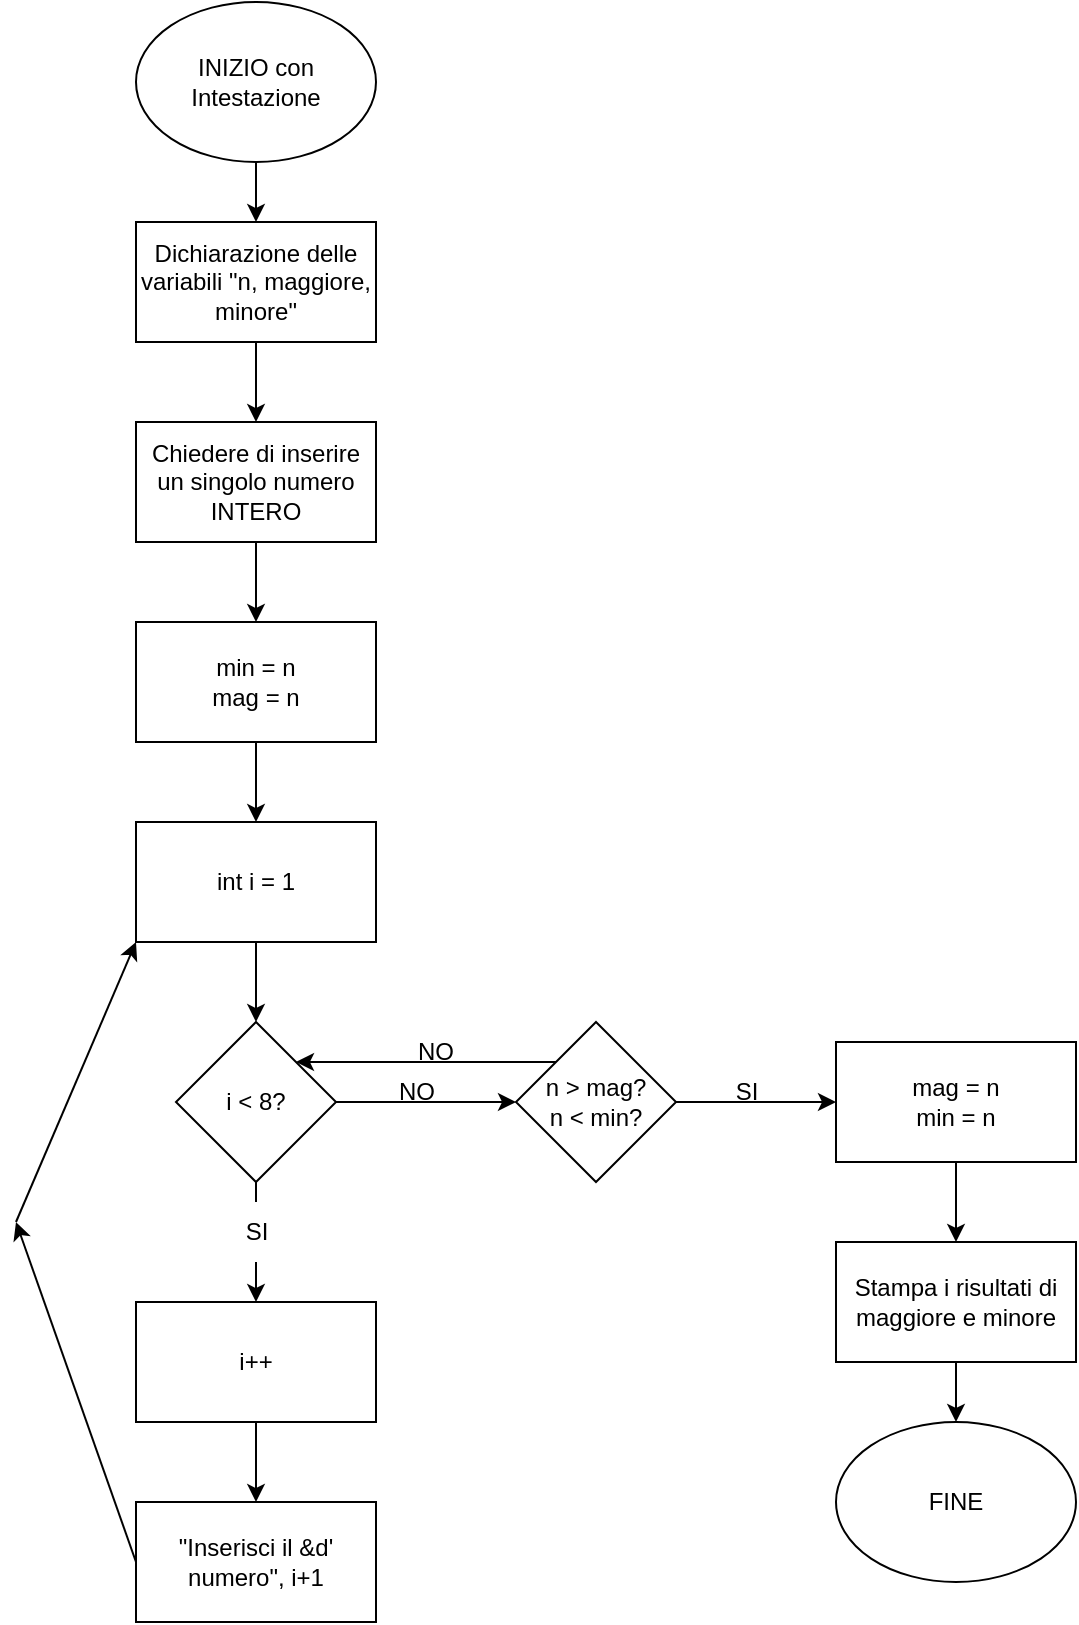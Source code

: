 <mxfile>
    <diagram id="EClt7dZ1QTNts4SS-c7D" name="Pagina-1">
        <mxGraphModel dx="753" dy="226" grid="1" gridSize="10" guides="1" tooltips="1" connect="1" arrows="1" fold="1" page="1" pageScale="1" pageWidth="827" pageHeight="1169" math="0" shadow="0">
            <root>
                <mxCell id="0"/>
                <mxCell id="1" parent="0"/>
                <mxCell id="4" style="edgeStyle=none;html=1;exitX=0.5;exitY=1;exitDx=0;exitDy=0;entryX=0.5;entryY=0;entryDx=0;entryDy=0;" edge="1" parent="1" source="2" target="3">
                    <mxGeometry relative="1" as="geometry"/>
                </mxCell>
                <mxCell id="2" value="INIZIO con Intestazione" style="ellipse;whiteSpace=wrap;html=1;" vertex="1" parent="1">
                    <mxGeometry x="80" y="10" width="120" height="80" as="geometry"/>
                </mxCell>
                <mxCell id="6" style="edgeStyle=none;html=1;exitX=0.5;exitY=1;exitDx=0;exitDy=0;" edge="1" parent="1" source="3" target="5">
                    <mxGeometry relative="1" as="geometry"/>
                </mxCell>
                <mxCell id="3" value="Dichiarazione delle variabili &quot;n, maggiore, minore&quot;" style="rounded=0;whiteSpace=wrap;html=1;" vertex="1" parent="1">
                    <mxGeometry x="80" y="120" width="120" height="60" as="geometry"/>
                </mxCell>
                <mxCell id="7" style="edgeStyle=none;html=1;exitX=0.5;exitY=1;exitDx=0;exitDy=0;" edge="1" parent="1" source="5">
                    <mxGeometry relative="1" as="geometry">
                        <mxPoint x="140" y="320" as="targetPoint"/>
                    </mxGeometry>
                </mxCell>
                <mxCell id="5" value="Chiedere di inserire un singolo numero INTERO" style="rounded=0;whiteSpace=wrap;html=1;" vertex="1" parent="1">
                    <mxGeometry x="80" y="220" width="120" height="60" as="geometry"/>
                </mxCell>
                <mxCell id="10" style="edgeStyle=none;html=1;exitX=0.5;exitY=1;exitDx=0;exitDy=0;" edge="1" parent="1" source="9">
                    <mxGeometry relative="1" as="geometry">
                        <mxPoint x="140" y="420" as="targetPoint"/>
                    </mxGeometry>
                </mxCell>
                <mxCell id="9" value="min = n&lt;br&gt;mag = n" style="rounded=0;whiteSpace=wrap;html=1;" vertex="1" parent="1">
                    <mxGeometry x="80" y="320" width="120" height="60" as="geometry"/>
                </mxCell>
                <mxCell id="17" style="edgeStyle=none;html=1;exitX=0.5;exitY=1;exitDx=0;exitDy=0;" edge="1" parent="1" source="16" target="18">
                    <mxGeometry relative="1" as="geometry">
                        <mxPoint x="140" y="520" as="targetPoint"/>
                    </mxGeometry>
                </mxCell>
                <mxCell id="16" value="int i = 1" style="rounded=0;whiteSpace=wrap;html=1;" vertex="1" parent="1">
                    <mxGeometry x="80" y="420" width="120" height="60" as="geometry"/>
                </mxCell>
                <mxCell id="19" style="edgeStyle=none;html=1;exitX=0.5;exitY=1;exitDx=0;exitDy=0;entryX=0.5;entryY=0;entryDx=0;entryDy=0;startArrow=none;" edge="1" parent="1" source="21" target="22">
                    <mxGeometry relative="1" as="geometry">
                        <mxPoint x="140" y="645" as="targetPoint"/>
                    </mxGeometry>
                </mxCell>
                <mxCell id="32" style="edgeStyle=none;html=1;exitX=1;exitY=0.5;exitDx=0;exitDy=0;" edge="1" parent="1" source="18">
                    <mxGeometry relative="1" as="geometry">
                        <mxPoint x="270" y="560" as="targetPoint"/>
                    </mxGeometry>
                </mxCell>
                <mxCell id="18" value="i &amp;lt; 8?" style="rhombus;whiteSpace=wrap;html=1;" vertex="1" parent="1">
                    <mxGeometry x="100" y="520" width="80" height="80" as="geometry"/>
                </mxCell>
                <mxCell id="24" style="edgeStyle=none;html=1;exitX=0.5;exitY=1;exitDx=0;exitDy=0;" edge="1" parent="1" source="22" target="25">
                    <mxGeometry relative="1" as="geometry">
                        <mxPoint x="140" y="760" as="targetPoint"/>
                    </mxGeometry>
                </mxCell>
                <mxCell id="22" value="i++" style="rounded=0;whiteSpace=wrap;html=1;" vertex="1" parent="1">
                    <mxGeometry x="80" y="660" width="120" height="60" as="geometry"/>
                </mxCell>
                <mxCell id="23" value="" style="edgeStyle=none;html=1;exitX=0.5;exitY=1;exitDx=0;exitDy=0;entryX=0.5;entryY=0;entryDx=0;entryDy=0;endArrow=none;" edge="1" parent="1" source="18" target="21">
                    <mxGeometry relative="1" as="geometry">
                        <mxPoint x="140" y="660" as="targetPoint"/>
                        <mxPoint x="140" y="600" as="sourcePoint"/>
                    </mxGeometry>
                </mxCell>
                <mxCell id="21" value="SI" style="text;html=1;align=center;verticalAlign=middle;resizable=0;points=[];autosize=1;strokeColor=none;fillColor=none;" vertex="1" parent="1">
                    <mxGeometry x="125" y="610" width="30" height="30" as="geometry"/>
                </mxCell>
                <mxCell id="26" style="edgeStyle=none;html=1;exitX=0;exitY=0.5;exitDx=0;exitDy=0;" edge="1" parent="1" source="25">
                    <mxGeometry relative="1" as="geometry">
                        <mxPoint x="20" y="620" as="targetPoint"/>
                    </mxGeometry>
                </mxCell>
                <mxCell id="25" value="&quot;Inserisci il &amp;amp;d' numero&quot;, i+1" style="rounded=0;whiteSpace=wrap;html=1;" vertex="1" parent="1">
                    <mxGeometry x="80" y="760" width="120" height="60" as="geometry"/>
                </mxCell>
                <mxCell id="28" value="" style="edgeStyle=none;orthogonalLoop=1;jettySize=auto;html=1;entryX=0;entryY=1;entryDx=0;entryDy=0;" edge="1" parent="1" target="16">
                    <mxGeometry width="100" relative="1" as="geometry">
                        <mxPoint x="20" y="620" as="sourcePoint"/>
                        <mxPoint x="120" y="620" as="targetPoint"/>
                        <Array as="points"/>
                    </mxGeometry>
                </mxCell>
                <mxCell id="31" value="NO" style="text;html=1;align=center;verticalAlign=middle;resizable=0;points=[];autosize=1;strokeColor=none;fillColor=none;" vertex="1" parent="1">
                    <mxGeometry x="200" y="540" width="40" height="30" as="geometry"/>
                </mxCell>
                <mxCell id="34" style="edgeStyle=none;html=1;exitX=1;exitY=0.5;exitDx=0;exitDy=0;" edge="1" parent="1" source="33">
                    <mxGeometry relative="1" as="geometry">
                        <mxPoint x="430" y="560" as="targetPoint"/>
                    </mxGeometry>
                </mxCell>
                <mxCell id="40" style="edgeStyle=none;html=1;exitX=0;exitY=0;exitDx=0;exitDy=0;entryX=1;entryY=0;entryDx=0;entryDy=0;" edge="1" parent="1" source="33" target="18">
                    <mxGeometry relative="1" as="geometry"/>
                </mxCell>
                <mxCell id="33" value="n &amp;gt; mag?&lt;br&gt;n &amp;lt; min?" style="rhombus;whiteSpace=wrap;html=1;" vertex="1" parent="1">
                    <mxGeometry x="270" y="520" width="80" height="80" as="geometry"/>
                </mxCell>
                <mxCell id="36" value="SI" style="text;html=1;align=center;verticalAlign=middle;resizable=0;points=[];autosize=1;strokeColor=none;fillColor=none;" vertex="1" parent="1">
                    <mxGeometry x="370" y="540" width="30" height="30" as="geometry"/>
                </mxCell>
                <mxCell id="56" style="edgeStyle=none;html=1;exitX=0.5;exitY=1;exitDx=0;exitDy=0;" edge="1" parent="1" source="38" target="53">
                    <mxGeometry relative="1" as="geometry"/>
                </mxCell>
                <mxCell id="38" value="mag = n&lt;br&gt;min = n" style="rounded=0;whiteSpace=wrap;html=1;" vertex="1" parent="1">
                    <mxGeometry x="430" y="530" width="120" height="60" as="geometry"/>
                </mxCell>
                <mxCell id="41" value="NO" style="text;html=1;strokeColor=none;fillColor=none;align=center;verticalAlign=middle;whiteSpace=wrap;rounded=0;" vertex="1" parent="1">
                    <mxGeometry x="200" y="520" width="60" height="30" as="geometry"/>
                </mxCell>
                <mxCell id="54" style="edgeStyle=none;html=1;exitX=0.5;exitY=1;exitDx=0;exitDy=0;" edge="1" parent="1" source="53" target="55">
                    <mxGeometry relative="1" as="geometry">
                        <mxPoint x="670" y="640" as="targetPoint"/>
                    </mxGeometry>
                </mxCell>
                <mxCell id="53" value="Stampa i risultati di maggiore e minore" style="rounded=0;whiteSpace=wrap;html=1;" vertex="1" parent="1">
                    <mxGeometry x="430" y="630" width="120" height="60" as="geometry"/>
                </mxCell>
                <mxCell id="55" value="FINE" style="ellipse;whiteSpace=wrap;html=1;" vertex="1" parent="1">
                    <mxGeometry x="430" y="720" width="120" height="80" as="geometry"/>
                </mxCell>
            </root>
        </mxGraphModel>
    </diagram>
</mxfile>